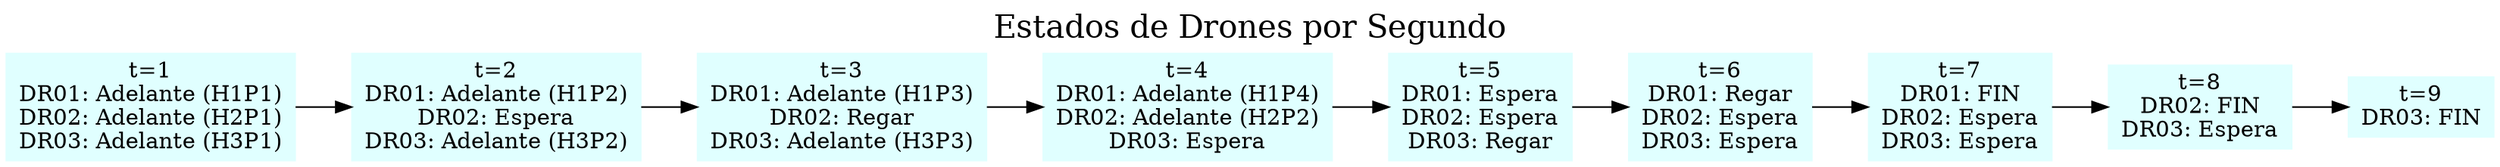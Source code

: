 digraph EstadosDrones {
  label="Estados de Drones por Segundo";
  labelloc="t";
  fontsize=20;
  node [shape=box, style=filled, color=lightcyan];
  rankdir=LR;
  "t=1" [label="t=1\nDR01: Adelante (H1P1)\nDR02: Adelante (H2P1)\nDR03: Adelante (H3P1)"];
  "t=2" [label="t=2\nDR01: Adelante (H1P2)\nDR02: Espera\nDR03: Adelante (H3P2)"];
  "t=3" [label="t=3\nDR01: Adelante (H1P3)\nDR02: Regar\nDR03: Adelante (H3P3)"];
  "t=4" [label="t=4\nDR01: Adelante (H1P4)\nDR02: Adelante (H2P2)\nDR03: Espera"];
  "t=5" [label="t=5\nDR01: Espera\nDR02: Espera\nDR03: Regar"];
  "t=6" [label="t=6\nDR01: Regar\nDR02: Espera\nDR03: Espera"];
  "t=7" [label="t=7\nDR01: FIN\nDR02: Espera\nDR03: Espera"];
  "t=8" [label="t=8\nDR02: FIN\nDR03: Espera"];
  "t=9" [label="t=9\nDR03: FIN"];
  "t=1" -> "t=2";
  "t=2" -> "t=3";
  "t=3" -> "t=4";
  "t=4" -> "t=5";
  "t=5" -> "t=6";
  "t=6" -> "t=7";
  "t=7" -> "t=8";
  "t=8" -> "t=9";
}
